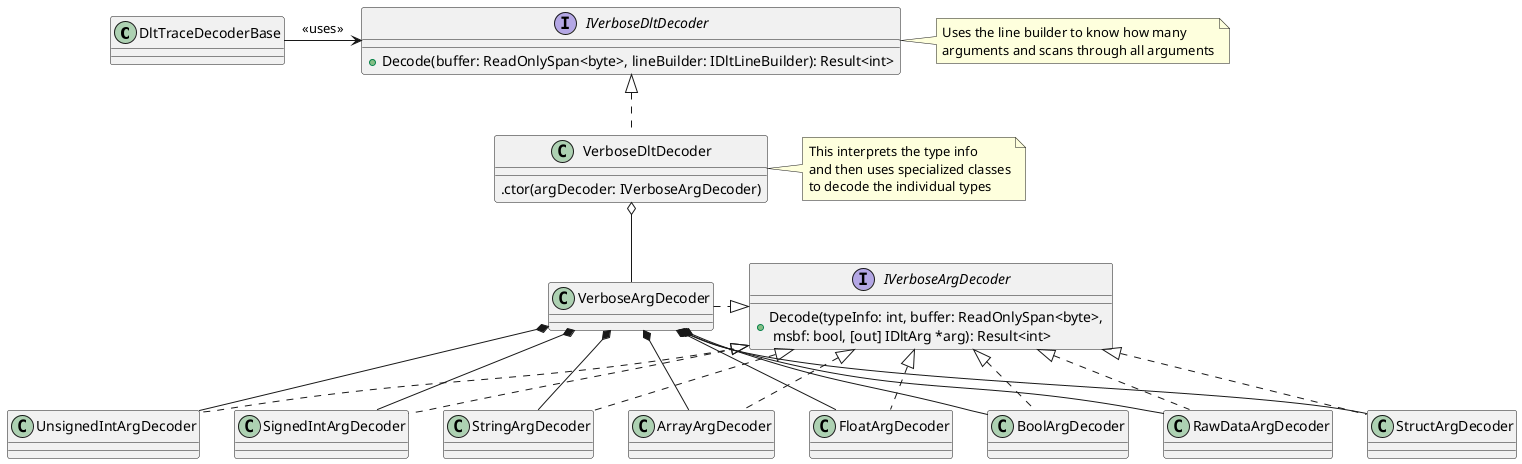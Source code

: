 @startuml DLT.DecoderVerboseClass
class DltTraceDecoderBase
DltTraceDecoderBase -r-> IVerboseDltDecoder : <<uses>>

interface IVerboseDltDecoder {
    +Decode(buffer: ReadOnlySpan<byte>, lineBuilder: IDltLineBuilder): Result<int>
}
note right
    Uses the line builder to know how many
    arguments and scans through all arguments
end note

class VerboseDltDecoder {
    .ctor(argDecoder: IVerboseArgDecoder)
}
note right
    This interprets the type info
    and then uses specialized classes
    to decode the individual types
end note
IVerboseDltDecoder <|.d. VerboseDltDecoder

interface IVerboseArgDecoder {
    +Decode(typeInfo: int, buffer: ReadOnlySpan<byte>, \n msbf: bool, [out] IDltArg *arg): Result<int>
}

class BoolArgDecoder
class SignedIntArgDecoder
class UnsignedIntArgDecoder
class FloatArgDecoder
class StringArgDecoder
class RawDataArgDecoder
class ArrayArgDecoder
class StructArgDecoder

IVerboseArgDecoder <|.d. BoolArgDecoder
IVerboseArgDecoder <|.d. SignedIntArgDecoder
IVerboseArgDecoder <|.d. UnsignedIntArgDecoder
IVerboseArgDecoder <|.d. FloatArgDecoder
IVerboseArgDecoder <|.d. StringArgDecoder
IVerboseArgDecoder <|.d. RawDataArgDecoder
IVerboseArgDecoder <|.d. ArrayArgDecoder
IVerboseArgDecoder <|.d. StructArgDecoder

VerboseDltDecoder o-d- VerboseArgDecoder

IVerboseArgDecoder <|.l. VerboseArgDecoder
VerboseArgDecoder *-- BoolArgDecoder
VerboseArgDecoder *-- SignedIntArgDecoder
VerboseArgDecoder *-- UnsignedIntArgDecoder
VerboseArgDecoder *-- FloatArgDecoder
VerboseArgDecoder *-- StringArgDecoder
VerboseArgDecoder *-- RawDataArgDecoder
VerboseArgDecoder *-- ArrayArgDecoder
VerboseArgDecoder *-- StructArgDecoder
@enduml